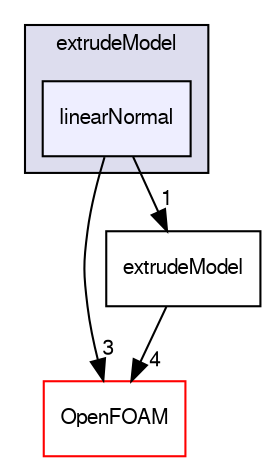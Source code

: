 digraph "src/mesh/extrudeModel/linearNormal" {
  bgcolor=transparent;
  compound=true
  node [ fontsize="10", fontname="FreeSans"];
  edge [ labelfontsize="10", labelfontname="FreeSans"];
  subgraph clusterdir_8ffb679a374cef825c70454904c9ea60 {
    graph [ bgcolor="#ddddee", pencolor="black", label="extrudeModel" fontname="FreeSans", fontsize="10", URL="dir_8ffb679a374cef825c70454904c9ea60.html"]
  dir_3ae494bc8130ce445a2310ced3c93eea [shape=box, label="linearNormal", style="filled", fillcolor="#eeeeff", pencolor="black", URL="dir_3ae494bc8130ce445a2310ced3c93eea.html"];
  }
  dir_c5473ff19b20e6ec4dfe5c310b3778a8 [shape=box label="OpenFOAM" color="red" URL="dir_c5473ff19b20e6ec4dfe5c310b3778a8.html"];
  dir_072a70ecf265f9f34db16321b07bc568 [shape=box label="extrudeModel" URL="dir_072a70ecf265f9f34db16321b07bc568.html"];
  dir_3ae494bc8130ce445a2310ced3c93eea->dir_c5473ff19b20e6ec4dfe5c310b3778a8 [headlabel="3", labeldistance=1.5 headhref="dir_001579_001732.html"];
  dir_3ae494bc8130ce445a2310ced3c93eea->dir_072a70ecf265f9f34db16321b07bc568 [headlabel="1", labeldistance=1.5 headhref="dir_001579_001577.html"];
  dir_072a70ecf265f9f34db16321b07bc568->dir_c5473ff19b20e6ec4dfe5c310b3778a8 [headlabel="4", labeldistance=1.5 headhref="dir_001577_001732.html"];
}
